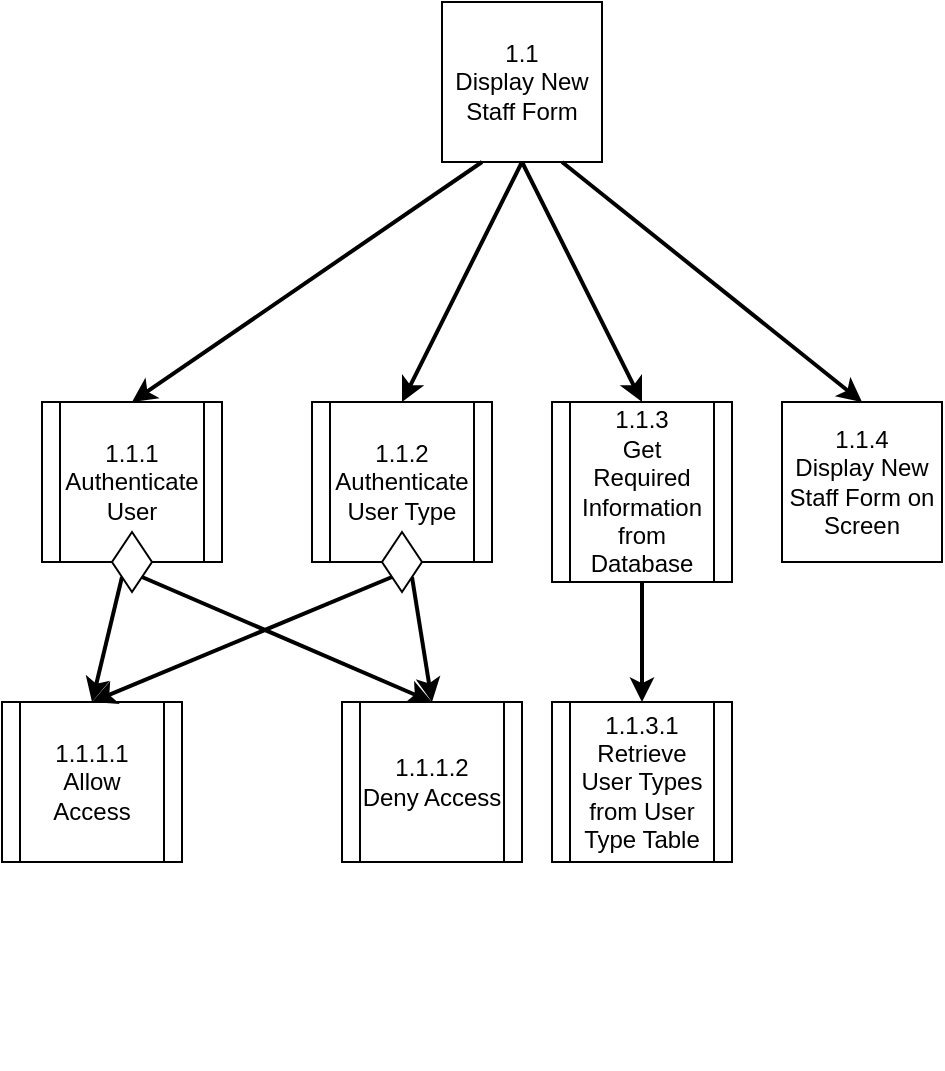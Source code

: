 <mxfile version="12.6.8" type="github" pages="2"><diagram id="Qw9qsAwoKkiPCp3U7Go1" name="1.1: Display New Staff Form"><mxGraphModel dx="1038" dy="580" grid="1" gridSize="10" guides="1" tooltips="1" connect="1" arrows="1" fold="1" page="1" pageScale="1" pageWidth="850" pageHeight="1100" math="0" shadow="0"><root><mxCell id="0"/><mxCell id="1" parent="0"/><mxCell id="oQoYxlUV6_kzbwfiFUBr-5" value="1.1&lt;br&gt;Display New Staff Form" style="whiteSpace=wrap;html=1;aspect=fixed;" parent="1" vertex="1"><mxGeometry x="420" width="80" height="80" as="geometry"/></mxCell><mxCell id="oQoYxlUV6_kzbwfiFUBr-6" value="" style="endArrow=classic;html=1;" parent="1" edge="1"><mxGeometry width="50" height="50" relative="1" as="geometry"><mxPoint x="250" y="440" as="sourcePoint"/><mxPoint x="250" y="440" as="targetPoint"/></mxGeometry></mxCell><mxCell id="oQoYxlUV6_kzbwfiFUBr-7" value="1.1.4&lt;br&gt;Display New Staff Form on Screen" style="whiteSpace=wrap;html=1;aspect=fixed;" parent="1" vertex="1"><mxGeometry x="590" y="200" width="80" height="80" as="geometry"/></mxCell><mxCell id="oQoYxlUV6_kzbwfiFUBr-25" value="" style="endArrow=classic;html=1;exitX=0;exitY=1;exitDx=0;exitDy=0;entryX=0.5;entryY=0;entryDx=0;entryDy=0;strokeWidth=2;" parent="1" source="oQoYxlUV6_kzbwfiFUBr-28" target="BFsdXdnVws99yqg370nD-5" edge="1"><mxGeometry width="50" height="50" relative="1" as="geometry"><mxPoint x="330" y="340" as="sourcePoint"/><mxPoint x="260" y="400" as="targetPoint"/></mxGeometry></mxCell><mxCell id="oQoYxlUV6_kzbwfiFUBr-29" value="" style="endArrow=classic;html=1;exitX=0.75;exitY=1;exitDx=0;exitDy=0;strokeWidth=2;entryX=0.5;entryY=0;entryDx=0;entryDy=0;" parent="1" source="oQoYxlUV6_kzbwfiFUBr-5" target="oQoYxlUV6_kzbwfiFUBr-7" edge="1"><mxGeometry width="50" height="50" relative="1" as="geometry"><mxPoint x="560" y="170" as="sourcePoint"/><mxPoint x="585" y="200" as="targetPoint"/></mxGeometry></mxCell><mxCell id="oQoYxlUV6_kzbwfiFUBr-30" value="" style="endArrow=classic;html=1;exitX=0.25;exitY=1;exitDx=0;exitDy=0;entryX=0.5;entryY=0;entryDx=0;entryDy=0;strokeWidth=2;" parent="1" source="oQoYxlUV6_kzbwfiFUBr-5" target="BFsdXdnVws99yqg370nD-1" edge="1"><mxGeometry width="50" height="50" relative="1" as="geometry"><mxPoint x="310" y="120" as="sourcePoint"/><mxPoint x="160" y="200" as="targetPoint"/></mxGeometry></mxCell><mxCell id="oQoYxlUV6_kzbwfiFUBr-68" value="" style="endArrow=classic;html=1;strokeWidth=2;entryX=0.5;entryY=0;entryDx=0;entryDy=0;exitX=1;exitY=1;exitDx=0;exitDy=0;" parent="1" source="oQoYxlUV6_kzbwfiFUBr-28" target="BFsdXdnVws99yqg370nD-4" edge="1"><mxGeometry width="50" height="50" relative="1" as="geometry"><mxPoint x="250" y="310" as="sourcePoint"/><mxPoint x="150" y="400" as="targetPoint"/></mxGeometry></mxCell><mxCell id="BFsdXdnVws99yqg370nD-1" value="&lt;span style=&quot;white-space: normal&quot;&gt;1.1.1&lt;br&gt;&lt;/span&gt;Authenticate User" style="shape=process;whiteSpace=wrap;html=1;backgroundOutline=1;" parent="1" vertex="1"><mxGeometry x="220" y="200" width="90" height="80" as="geometry"/></mxCell><mxCell id="BFsdXdnVws99yqg370nD-4" value="1.1.1.2&lt;br&gt;Deny Access" style="shape=process;whiteSpace=wrap;html=1;backgroundOutline=1;" parent="1" vertex="1"><mxGeometry x="370" y="350" width="90" height="80" as="geometry"/></mxCell><mxCell id="BFsdXdnVws99yqg370nD-5" value="1.1.1.1&lt;br&gt;Allow Access" style="shape=process;whiteSpace=wrap;html=1;backgroundOutline=1;" parent="1" vertex="1"><mxGeometry x="200" y="350" width="90" height="80" as="geometry"/></mxCell><mxCell id="oQoYxlUV6_kzbwfiFUBr-28" value="" style="rhombus;whiteSpace=wrap;html=1;fillColor=#FFFFFF;" parent="1" vertex="1"><mxGeometry x="255" y="265" width="20" height="30" as="geometry"/></mxCell><mxCell id="BFsdXdnVws99yqg370nD-9" value="" style="endArrow=classic;html=1;" parent="1" edge="1"><mxGeometry width="50" height="50" relative="1" as="geometry"><mxPoint x="410" y="525" as="sourcePoint"/><mxPoint x="410" y="525" as="targetPoint"/></mxGeometry></mxCell><mxCell id="BFsdXdnVws99yqg370nD-10" value="" style="endArrow=classic;html=1;exitX=0;exitY=1;exitDx=0;exitDy=0;entryX=0.5;entryY=0;entryDx=0;entryDy=0;strokeWidth=2;" parent="1" source="BFsdXdnVws99yqg370nD-15" target="BFsdXdnVws99yqg370nD-5" edge="1"><mxGeometry width="50" height="50" relative="1" as="geometry"><mxPoint x="485" y="340" as="sourcePoint"/><mxPoint x="310" y="340" as="targetPoint"/></mxGeometry></mxCell><mxCell id="BFsdXdnVws99yqg370nD-11" value="" style="endArrow=classic;html=1;strokeWidth=2;entryX=0.5;entryY=0;entryDx=0;entryDy=0;exitX=1;exitY=1;exitDx=0;exitDy=0;" parent="1" source="BFsdXdnVws99yqg370nD-15" target="BFsdXdnVws99yqg370nD-4" edge="1"><mxGeometry width="50" height="50" relative="1" as="geometry"><mxPoint x="405" y="310" as="sourcePoint"/><mxPoint x="460" y="340" as="targetPoint"/></mxGeometry></mxCell><mxCell id="BFsdXdnVws99yqg370nD-12" value="&lt;span style=&quot;white-space: normal&quot;&gt;1.1.2&lt;br&gt;&lt;/span&gt;Authenticate User Type" style="shape=process;whiteSpace=wrap;html=1;backgroundOutline=1;" parent="1" vertex="1"><mxGeometry x="355" y="200" width="90" height="80" as="geometry"/></mxCell><mxCell id="BFsdXdnVws99yqg370nD-15" value="" style="rhombus;whiteSpace=wrap;html=1;fillColor=#FFFFFF;" parent="1" vertex="1"><mxGeometry x="390" y="265" width="20" height="30" as="geometry"/></mxCell><mxCell id="BFsdXdnVws99yqg370nD-17" value="" style="endArrow=classic;html=1;exitX=0.5;exitY=1;exitDx=0;exitDy=0;entryX=0.5;entryY=0;entryDx=0;entryDy=0;strokeWidth=2;" parent="1" source="oQoYxlUV6_kzbwfiFUBr-5" target="BFsdXdnVws99yqg370nD-12" edge="1"><mxGeometry width="50" height="50" relative="1" as="geometry"><mxPoint x="467.5" y="100" as="sourcePoint"/><mxPoint x="262.5" y="220" as="targetPoint"/></mxGeometry></mxCell><mxCell id="BFsdXdnVws99yqg370nD-19" value="" style="endArrow=classic;html=1;strokeWidth=2;entryX=0.5;entryY=0;entryDx=0;entryDy=0;exitX=0.5;exitY=1;exitDx=0;exitDy=0;" parent="1" source="oQoYxlUV6_kzbwfiFUBr-5" target="BFsdXdnVws99yqg370nD-22" edge="1"><mxGeometry width="50" height="50" relative="1" as="geometry"><mxPoint x="480" y="80" as="sourcePoint"/><mxPoint x="520" y="200" as="targetPoint"/></mxGeometry></mxCell><mxCell id="BFsdXdnVws99yqg370nD-20" value="1.1.3.1&lt;br&gt;Retrieve User Types from User Type Table" style="shape=process;whiteSpace=wrap;html=1;backgroundOutline=1;" parent="1" vertex="1"><mxGeometry x="475" y="350" width="90" height="80" as="geometry"/></mxCell><mxCell id="BFsdXdnVws99yqg370nD-21" value="" style="endArrow=classic;html=1;strokeWidth=2;entryX=0.5;entryY=0;entryDx=0;entryDy=0;exitX=0.5;exitY=1;exitDx=0;exitDy=0;" parent="1" source="BFsdXdnVws99yqg370nD-22" target="BFsdXdnVws99yqg370nD-20" edge="1"><mxGeometry width="50" height="50" relative="1" as="geometry"><mxPoint x="520" y="280" as="sourcePoint"/><mxPoint x="625" y="372.5" as="targetPoint"/></mxGeometry></mxCell><mxCell id="BFsdXdnVws99yqg370nD-22" value="1.1.3&lt;br&gt;Get Required Information from Database" style="shape=process;whiteSpace=wrap;html=1;backgroundOutline=1;" parent="1" vertex="1"><mxGeometry x="475" y="200" width="90" height="90" as="geometry"/></mxCell></root></mxGraphModel></diagram><diagram id="9Vf_p67YvRIqeWr83ixY" name="1.2 Add Staff Info Into Staff Table"><mxGraphModel dx="716" dy="400" grid="1" gridSize="10" guides="1" tooltips="1" connect="1" arrows="1" fold="1" page="1" pageScale="1" pageWidth="850" pageHeight="1100" math="0" shadow="0"><root><mxCell id="-GygDUzS8S4LPBGg6Kkc-0"/><mxCell id="-GygDUzS8S4LPBGg6Kkc-1" parent="-GygDUzS8S4LPBGg6Kkc-0"/><mxCell id="-GygDUzS8S4LPBGg6Kkc-2" value="1.2&lt;br&gt;Add Staff Info Into Staff Table" style="whiteSpace=wrap;html=1;aspect=fixed;" vertex="1" parent="-GygDUzS8S4LPBGg6Kkc-1"><mxGeometry x="420" width="80" height="80" as="geometry"/></mxCell><mxCell id="-GygDUzS8S4LPBGg6Kkc-7" value="" style="endArrow=classic;html=1;exitX=0.25;exitY=1;exitDx=0;exitDy=0;entryX=0.5;entryY=0;entryDx=0;entryDy=0;strokeWidth=2;" edge="1" parent="-GygDUzS8S4LPBGg6Kkc-1" source="-GygDUzS8S4LPBGg6Kkc-2" target="-GygDUzS8S4LPBGg6Kkc-9"><mxGeometry width="50" height="50" relative="1" as="geometry"><mxPoint x="310" y="120" as="sourcePoint"/><mxPoint x="160" y="200" as="targetPoint"/></mxGeometry></mxCell><mxCell id="-GygDUzS8S4LPBGg6Kkc-9" value="&lt;span style=&quot;white-space: normal&quot;&gt;1.2.1&lt;br&gt;&lt;/span&gt;Retrieve Submitted Form Data" style="shape=process;whiteSpace=wrap;html=1;backgroundOutline=1;" vertex="1" parent="-GygDUzS8S4LPBGg6Kkc-1"><mxGeometry x="220" y="200" width="90" height="80" as="geometry"/></mxCell><mxCell id="-GygDUzS8S4LPBGg6Kkc-15" value="&lt;span style=&quot;white-space: normal&quot;&gt;1.2.2&lt;br&gt;&lt;/span&gt;Verify Submitted Form Data" style="shape=process;whiteSpace=wrap;html=1;backgroundOutline=1;" vertex="1" parent="-GygDUzS8S4LPBGg6Kkc-1"><mxGeometry x="355" y="200" width="90" height="80" as="geometry"/></mxCell><mxCell id="-GygDUzS8S4LPBGg6Kkc-17" value="" style="endArrow=classic;html=1;exitX=0.5;exitY=1;exitDx=0;exitDy=0;entryX=0.5;entryY=0;entryDx=0;entryDy=0;strokeWidth=2;" edge="1" parent="-GygDUzS8S4LPBGg6Kkc-1" source="-GygDUzS8S4LPBGg6Kkc-2" target="-GygDUzS8S4LPBGg6Kkc-15"><mxGeometry width="50" height="50" relative="1" as="geometry"><mxPoint x="467.5" y="100" as="sourcePoint"/><mxPoint x="262.5" y="220" as="targetPoint"/></mxGeometry></mxCell><mxCell id="-GygDUzS8S4LPBGg6Kkc-18" value="" style="endArrow=classic;html=1;strokeWidth=2;entryX=0.5;entryY=0;entryDx=0;entryDy=0;exitX=0.75;exitY=1;exitDx=0;exitDy=0;" edge="1" parent="-GygDUzS8S4LPBGg6Kkc-1" source="-GygDUzS8S4LPBGg6Kkc-2" target="RBZk8EdW8kiplYnRcdcY-0"><mxGeometry width="50" height="50" relative="1" as="geometry"><mxPoint x="480" y="60" as="sourcePoint"/><mxPoint x="560" y="200" as="targetPoint"/></mxGeometry></mxCell><mxCell id="RBZk8EdW8kiplYnRcdcY-0" value="1.2.4&lt;br&gt;Insert Submitted Form Data Into Staff Table" style="whiteSpace=wrap;html=1;aspect=fixed;" vertex="1" parent="-GygDUzS8S4LPBGg6Kkc-1"><mxGeometry x="560" y="200" width="90" height="90" as="geometry"/></mxCell><mxCell id="RBZk8EdW8kiplYnRcdcY-5" value="" style="rhombus;whiteSpace=wrap;html=1;fillColor=#FFFFFF;" vertex="1" parent="-GygDUzS8S4LPBGg6Kkc-1"><mxGeometry x="395" y="271" width="15" height="19" as="geometry"/></mxCell><mxCell id="RBZk8EdW8kiplYnRcdcY-7" value="" style="endArrow=classic;html=1;exitX=0;exitY=1;exitDx=0;exitDy=0;strokeWidth=2;entryX=0.5;entryY=0;entryDx=0;entryDy=0;" edge="1" parent="-GygDUzS8S4LPBGg6Kkc-1" source="RBZk8EdW8kiplYnRcdcY-5" target="RBZk8EdW8kiplYnRcdcY-9"><mxGeometry width="50" height="50" relative="1" as="geometry"><mxPoint x="380" y="290" as="sourcePoint"/><mxPoint x="350" y="330" as="targetPoint"/></mxGeometry></mxCell><mxCell id="RBZk8EdW8kiplYnRcdcY-8" value="" style="endArrow=classic;html=1;exitX=1;exitY=1;exitDx=0;exitDy=0;strokeWidth=2;entryX=0.5;entryY=0;entryDx=0;entryDy=0;" edge="1" parent="-GygDUzS8S4LPBGg6Kkc-1" source="RBZk8EdW8kiplYnRcdcY-5" target="RBZk8EdW8kiplYnRcdcY-10"><mxGeometry width="50" height="50" relative="1" as="geometry"><mxPoint x="450" y="310" as="sourcePoint"/><mxPoint x="450" y="330" as="targetPoint"/></mxGeometry></mxCell><mxCell id="RBZk8EdW8kiplYnRcdcY-9" value="&lt;span style=&quot;white-space: normal&quot;&gt;1.2.2.1&lt;br&gt;&lt;/span&gt;Display Error Message" style="shape=process;whiteSpace=wrap;html=1;backgroundOutline=1;" vertex="1" parent="-GygDUzS8S4LPBGg6Kkc-1"><mxGeometry x="300" y="330" width="90" height="80" as="geometry"/></mxCell><mxCell id="RBZk8EdW8kiplYnRcdcY-10" value="&lt;span style=&quot;white-space: normal&quot;&gt;1.2.2.2&lt;br&gt;&lt;/span&gt;" style="shape=process;whiteSpace=wrap;html=1;backgroundOutline=1;" vertex="1" parent="-GygDUzS8S4LPBGg6Kkc-1"><mxGeometry x="410" y="330" width="90" height="80" as="geometry"/></mxCell></root></mxGraphModel></diagram></mxfile>